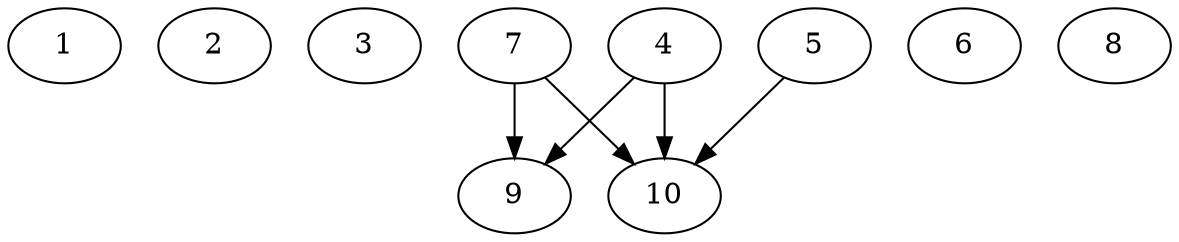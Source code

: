 // DAG automatically generated by daggen at Thu Oct  3 13:58:04 2019
// ./daggen --dot -n 10 --ccr 0.3 --fat 0.9 --regular 0.5 --density 0.6 --mindata 5242880 --maxdata 52428800 
digraph G {
  1 [size="28480853", alpha="0.05", expect_size="8544256"] 
  2 [size="159324160", alpha="0.13", expect_size="47797248"] 
  3 [size="43939840", alpha="0.06", expect_size="13181952"] 
  4 [size="41219413", alpha="0.17", expect_size="12365824"] 
  4 -> 9 [size ="12365824"]
  4 -> 10 [size ="12365824"]
  5 [size="138315093", alpha="0.06", expect_size="41494528"] 
  5 -> 10 [size ="41494528"]
  6 [size="118985387", alpha="0.06", expect_size="35695616"] 
  7 [size="138912427", alpha="0.04", expect_size="41673728"] 
  7 -> 9 [size ="41673728"]
  7 -> 10 [size ="41673728"]
  8 [size="85196800", alpha="0.16", expect_size="25559040"] 
  9 [size="21794133", alpha="0.15", expect_size="6538240"] 
  10 [size="132222293", alpha="0.08", expect_size="39666688"] 
}
